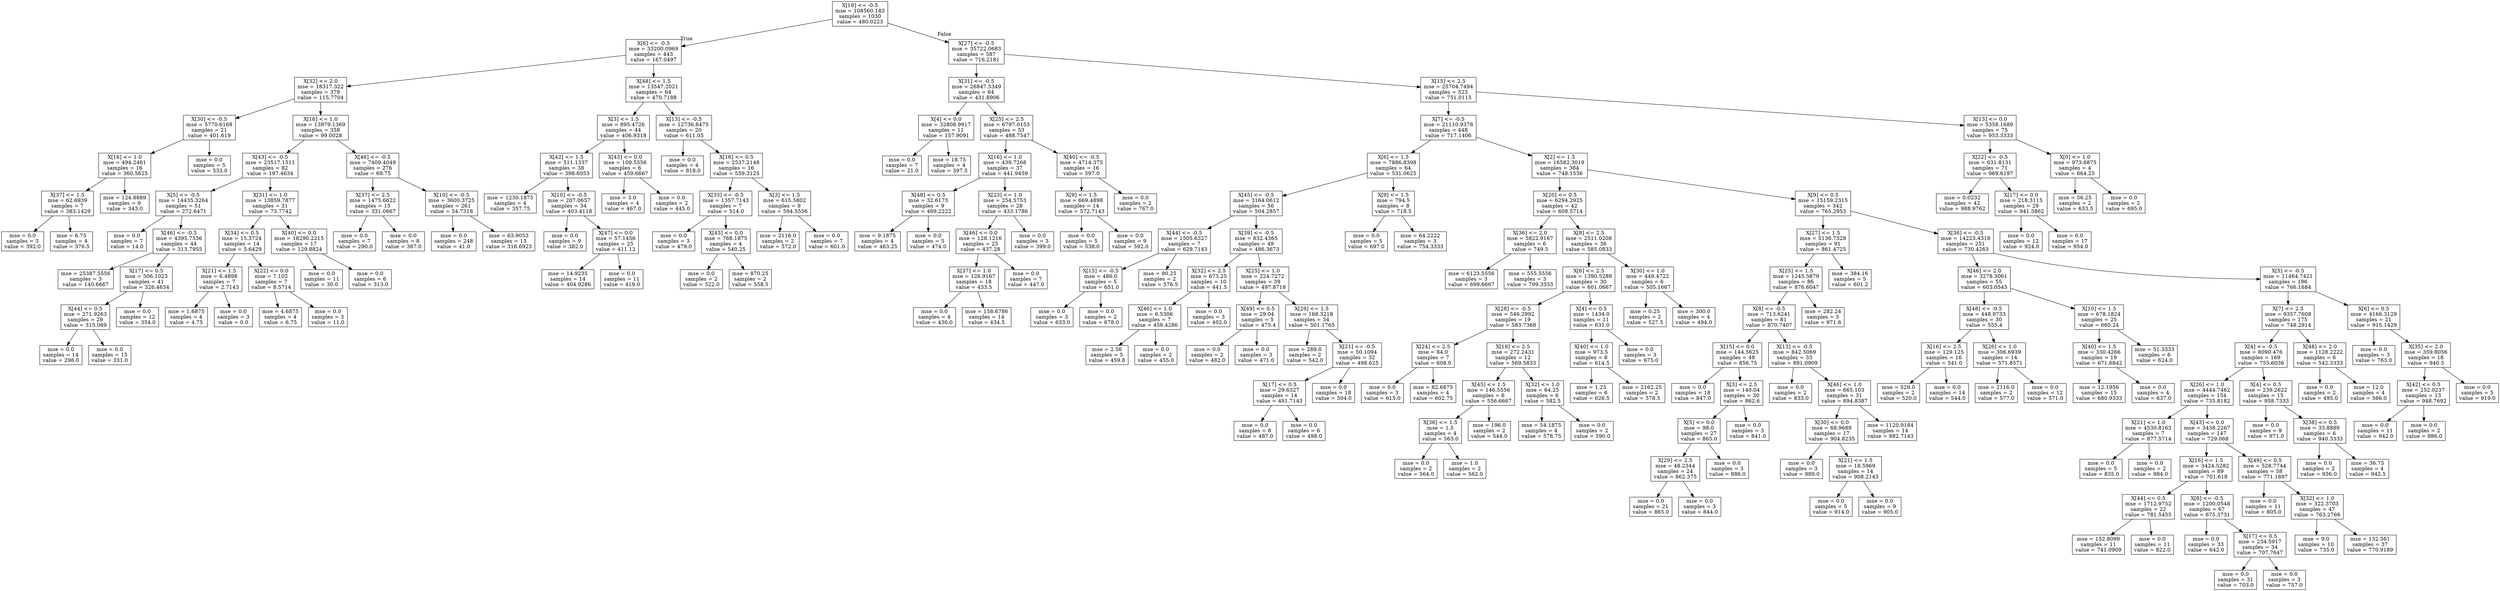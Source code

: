 digraph Tree {
node [shape=box] ;
0 [label="X[19] <= -0.5\nmse = 108560.183\nsamples = 1030\nvalue = 480.0223"] ;
1 [label="X[6] <= -0.5\nmse = 33200.0969\nsamples = 443\nvalue = 167.0497"] ;
0 -> 1 [labeldistance=2.5, labelangle=45, headlabel="True"] ;
2 [label="X[32] <= 2.0\nmse = 18317.322\nsamples = 379\nvalue = 115.7704"] ;
1 -> 2 ;
3 [label="X[30] <= -0.5\nmse = 5770.6168\nsamples = 21\nvalue = 401.619"] ;
2 -> 3 ;
4 [label="X[16] <= 1.0\nmse = 494.2461\nsamples = 16\nvalue = 360.5625"] ;
3 -> 4 ;
5 [label="X[37] <= 1.5\nmse = 62.6939\nsamples = 7\nvalue = 383.1429"] ;
4 -> 5 ;
6 [label="mse = 0.0\nsamples = 3\nvalue = 392.0"] ;
5 -> 6 ;
7 [label="mse = 6.75\nsamples = 4\nvalue = 376.5"] ;
5 -> 7 ;
8 [label="mse = 124.8889\nsamples = 9\nvalue = 343.0"] ;
4 -> 8 ;
9 [label="mse = 0.0\nsamples = 5\nvalue = 533.0"] ;
3 -> 9 ;
10 [label="X[16] <= 1.0\nmse = 13979.1369\nsamples = 358\nvalue = 99.0028"] ;
2 -> 10 ;
11 [label="X[43] <= -0.5\nmse = 23517.1511\nsamples = 82\nvalue = 197.4634"] ;
10 -> 11 ;
12 [label="X[5] <= -0.5\nmse = 14435.3264\nsamples = 51\nvalue = 272.6471"] ;
11 -> 12 ;
13 [label="mse = 0.0\nsamples = 7\nvalue = 14.0"] ;
12 -> 13 ;
14 [label="X[46] <= -0.5\nmse = 4395.7536\nsamples = 44\nvalue = 313.7955"] ;
12 -> 14 ;
15 [label="mse = 25387.5556\nsamples = 3\nvalue = 140.6667"] ;
14 -> 15 ;
16 [label="X[17] <= 0.5\nmse = 506.1023\nsamples = 41\nvalue = 326.4634"] ;
14 -> 16 ;
17 [label="X[44] <= 0.5\nmse = 271.9263\nsamples = 29\nvalue = 315.069"] ;
16 -> 17 ;
18 [label="mse = 0.0\nsamples = 14\nvalue = 298.0"] ;
17 -> 18 ;
19 [label="mse = 0.0\nsamples = 15\nvalue = 331.0"] ;
17 -> 19 ;
20 [label="mse = 0.0\nsamples = 12\nvalue = 354.0"] ;
16 -> 20 ;
21 [label="X[31] <= 1.0\nmse = 13859.7877\nsamples = 31\nvalue = 73.7742"] ;
11 -> 21 ;
22 [label="X[34] <= 0.5\nmse = 15.3724\nsamples = 14\nvalue = 5.6429"] ;
21 -> 22 ;
23 [label="X[21] <= 1.5\nmse = 6.4898\nsamples = 7\nvalue = 2.7143"] ;
22 -> 23 ;
24 [label="mse = 1.6875\nsamples = 4\nvalue = 4.75"] ;
23 -> 24 ;
25 [label="mse = 0.0\nsamples = 3\nvalue = 0.0"] ;
23 -> 25 ;
26 [label="X[22] <= 0.0\nmse = 7.102\nsamples = 7\nvalue = 8.5714"] ;
22 -> 26 ;
27 [label="mse = 4.6875\nsamples = 4\nvalue = 6.75"] ;
26 -> 27 ;
28 [label="mse = 0.0\nsamples = 3\nvalue = 11.0"] ;
26 -> 28 ;
29 [label="X[40] <= 0.0\nmse = 18290.2215\nsamples = 17\nvalue = 129.8824"] ;
21 -> 29 ;
30 [label="mse = 0.0\nsamples = 11\nvalue = 30.0"] ;
29 -> 30 ;
31 [label="mse = 0.0\nsamples = 6\nvalue = 313.0"] ;
29 -> 31 ;
32 [label="X[46] <= -0.5\nmse = 7409.4049\nsamples = 276\nvalue = 69.75"] ;
10 -> 32 ;
33 [label="X[37] <= 2.5\nmse = 1475.6622\nsamples = 15\nvalue = 331.0667"] ;
32 -> 33 ;
34 [label="mse = 0.0\nsamples = 7\nvalue = 290.0"] ;
33 -> 34 ;
35 [label="mse = 0.0\nsamples = 8\nvalue = 367.0"] ;
33 -> 35 ;
36 [label="X[10] <= -0.5\nmse = 3600.3725\nsamples = 261\nvalue = 54.7318"] ;
32 -> 36 ;
37 [label="mse = 0.0\nsamples = 248\nvalue = 41.0"] ;
36 -> 37 ;
38 [label="mse = 63.9053\nsamples = 13\nvalue = 316.6923"] ;
36 -> 38 ;
39 [label="X[48] <= 1.5\nmse = 13547.2021\nsamples = 64\nvalue = 470.7188"] ;
1 -> 39 ;
40 [label="X[3] <= 1.5\nmse = 895.4726\nsamples = 44\nvalue = 406.9318"] ;
39 -> 40 ;
41 [label="X[42] <= 1.5\nmse = 511.1337\nsamples = 38\nvalue = 398.6053"] ;
40 -> 41 ;
42 [label="mse = 1230.1875\nsamples = 4\nvalue = 357.75"] ;
41 -> 42 ;
43 [label="X[10] <= -0.5\nmse = 207.0657\nsamples = 34\nvalue = 403.4118"] ;
41 -> 43 ;
44 [label="mse = 0.0\nsamples = 9\nvalue = 382.0"] ;
43 -> 44 ;
45 [label="X[47] <= 0.0\nmse = 57.1456\nsamples = 25\nvalue = 411.12"] ;
43 -> 45 ;
46 [label="mse = 14.9235\nsamples = 14\nvalue = 404.9286"] ;
45 -> 46 ;
47 [label="mse = 0.0\nsamples = 11\nvalue = 419.0"] ;
45 -> 47 ;
48 [label="X[43] <= 0.0\nmse = 109.5556\nsamples = 6\nvalue = 459.6667"] ;
40 -> 48 ;
49 [label="mse = 3.0\nsamples = 4\nvalue = 467.0"] ;
48 -> 49 ;
50 [label="mse = 0.0\nsamples = 2\nvalue = 445.0"] ;
48 -> 50 ;
51 [label="X[13] <= -0.5\nmse = 12736.8475\nsamples = 20\nvalue = 611.05"] ;
39 -> 51 ;
52 [label="mse = 0.0\nsamples = 4\nvalue = 818.0"] ;
51 -> 52 ;
53 [label="X[16] <= 0.5\nmse = 2537.2148\nsamples = 16\nvalue = 559.3125"] ;
51 -> 53 ;
54 [label="X[33] <= -0.5\nmse = 1357.7143\nsamples = 7\nvalue = 514.0"] ;
53 -> 54 ;
55 [label="mse = 0.0\nsamples = 3\nvalue = 479.0"] ;
54 -> 55 ;
56 [label="X[43] <= 0.0\nmse = 768.1875\nsamples = 4\nvalue = 540.25"] ;
54 -> 56 ;
57 [label="mse = 0.0\nsamples = 2\nvalue = 522.0"] ;
56 -> 57 ;
58 [label="mse = 870.25\nsamples = 2\nvalue = 558.5"] ;
56 -> 58 ;
59 [label="X[3] <= 1.5\nmse = 615.5802\nsamples = 9\nvalue = 594.5556"] ;
53 -> 59 ;
60 [label="mse = 2116.0\nsamples = 2\nvalue = 572.0"] ;
59 -> 60 ;
61 [label="mse = 0.0\nsamples = 7\nvalue = 601.0"] ;
59 -> 61 ;
62 [label="X[27] <= -0.5\nmse = 35722.0683\nsamples = 587\nvalue = 716.2181"] ;
0 -> 62 [labeldistance=2.5, labelangle=-45, headlabel="False"] ;
63 [label="X[31] <= -0.5\nmse = 26847.5349\nsamples = 64\nvalue = 431.8906"] ;
62 -> 63 ;
64 [label="X[4] <= 0.0\nmse = 32808.9917\nsamples = 11\nvalue = 157.9091"] ;
63 -> 64 ;
65 [label="mse = 0.0\nsamples = 7\nvalue = 21.0"] ;
64 -> 65 ;
66 [label="mse = 18.75\nsamples = 4\nvalue = 397.5"] ;
64 -> 66 ;
67 [label="X[25] <= 2.5\nmse = 6797.0153\nsamples = 53\nvalue = 488.7547"] ;
63 -> 67 ;
68 [label="X[16] <= 1.0\nmse = 439.7268\nsamples = 37\nvalue = 441.9459"] ;
67 -> 68 ;
69 [label="X[48] <= 0.5\nmse = 32.6173\nsamples = 9\nvalue = 469.2222"] ;
68 -> 69 ;
70 [label="mse = 9.1875\nsamples = 4\nvalue = 463.25"] ;
69 -> 70 ;
71 [label="mse = 0.0\nsamples = 5\nvalue = 474.0"] ;
69 -> 71 ;
72 [label="X[23] <= 1.0\nmse = 254.5753\nsamples = 28\nvalue = 433.1786"] ;
68 -> 72 ;
73 [label="X[46] <= 0.0\nmse = 128.1216\nsamples = 25\nvalue = 437.28"] ;
72 -> 73 ;
74 [label="X[37] <= 1.0\nmse = 126.9167\nsamples = 18\nvalue = 433.5"] ;
73 -> 74 ;
75 [label="mse = 0.0\nsamples = 4\nvalue = 430.0"] ;
74 -> 75 ;
76 [label="mse = 158.6786\nsamples = 14\nvalue = 434.5"] ;
74 -> 76 ;
77 [label="mse = 0.0\nsamples = 7\nvalue = 447.0"] ;
73 -> 77 ;
78 [label="mse = 0.0\nsamples = 3\nvalue = 399.0"] ;
72 -> 78 ;
79 [label="X[40] <= -0.5\nmse = 4714.375\nsamples = 16\nvalue = 597.0"] ;
67 -> 79 ;
80 [label="X[9] <= 1.5\nmse = 669.4898\nsamples = 14\nvalue = 572.7143"] ;
79 -> 80 ;
81 [label="mse = 0.0\nsamples = 5\nvalue = 538.0"] ;
80 -> 81 ;
82 [label="mse = 0.0\nsamples = 9\nvalue = 592.0"] ;
80 -> 82 ;
83 [label="mse = 0.0\nsamples = 2\nvalue = 767.0"] ;
79 -> 83 ;
84 [label="X[15] <= 2.5\nmse = 25704.7494\nsamples = 523\nvalue = 751.0115"] ;
62 -> 84 ;
85 [label="X[7] <= -0.5\nmse = 21110.9378\nsamples = 448\nvalue = 717.1406"] ;
84 -> 85 ;
86 [label="X[6] <= 1.5\nmse = 7886.8398\nsamples = 64\nvalue = 531.0625"] ;
85 -> 86 ;
87 [label="X[45] <= -0.5\nmse = 3164.0612\nsamples = 56\nvalue = 504.2857"] ;
86 -> 87 ;
88 [label="X[44] <= -0.5\nmse = 1505.6327\nsamples = 7\nvalue = 629.7143"] ;
87 -> 88 ;
89 [label="X[15] <= -0.5\nmse = 486.0\nsamples = 5\nvalue = 651.0"] ;
88 -> 89 ;
90 [label="mse = 0.0\nsamples = 3\nvalue = 633.0"] ;
89 -> 90 ;
91 [label="mse = 0.0\nsamples = 2\nvalue = 678.0"] ;
89 -> 91 ;
92 [label="mse = 90.25\nsamples = 2\nvalue = 576.5"] ;
88 -> 92 ;
93 [label="X[39] <= -0.5\nmse = 832.4365\nsamples = 49\nvalue = 486.3673"] ;
87 -> 93 ;
94 [label="X[32] <= 2.5\nmse = 673.25\nsamples = 10\nvalue = 441.5"] ;
93 -> 94 ;
95 [label="X[46] <= 1.0\nmse = 6.5306\nsamples = 7\nvalue = 458.4286"] ;
94 -> 95 ;
96 [label="mse = 2.56\nsamples = 5\nvalue = 459.8"] ;
95 -> 96 ;
97 [label="mse = 0.0\nsamples = 2\nvalue = 455.0"] ;
95 -> 97 ;
98 [label="mse = 0.0\nsamples = 3\nvalue = 402.0"] ;
94 -> 98 ;
99 [label="X[25] <= 1.0\nmse = 224.7272\nsamples = 39\nvalue = 497.8718"] ;
93 -> 99 ;
100 [label="X[49] <= 0.5\nmse = 29.04\nsamples = 5\nvalue = 475.4"] ;
99 -> 100 ;
101 [label="mse = 0.0\nsamples = 2\nvalue = 482.0"] ;
100 -> 101 ;
102 [label="mse = 0.0\nsamples = 3\nvalue = 471.0"] ;
100 -> 102 ;
103 [label="X[29] <= 1.5\nmse = 168.3218\nsamples = 34\nvalue = 501.1765"] ;
99 -> 103 ;
104 [label="mse = 289.0\nsamples = 2\nvalue = 542.0"] ;
103 -> 104 ;
105 [label="X[21] <= -0.5\nmse = 50.1094\nsamples = 32\nvalue = 498.625"] ;
103 -> 105 ;
106 [label="X[17] <= 0.5\nmse = 29.6327\nsamples = 14\nvalue = 491.7143"] ;
105 -> 106 ;
107 [label="mse = 0.0\nsamples = 8\nvalue = 487.0"] ;
106 -> 107 ;
108 [label="mse = 0.0\nsamples = 6\nvalue = 498.0"] ;
106 -> 108 ;
109 [label="mse = 0.0\nsamples = 18\nvalue = 504.0"] ;
105 -> 109 ;
110 [label="X[9] <= 1.5\nmse = 794.5\nsamples = 8\nvalue = 718.5"] ;
86 -> 110 ;
111 [label="mse = 0.0\nsamples = 5\nvalue = 697.0"] ;
110 -> 111 ;
112 [label="mse = 64.2222\nsamples = 3\nvalue = 754.3333"] ;
110 -> 112 ;
113 [label="X[2] <= 1.5\nmse = 16582.3019\nsamples = 384\nvalue = 748.1536"] ;
85 -> 113 ;
114 [label="X[20] <= 0.5\nmse = 6294.2925\nsamples = 42\nvalue = 608.5714"] ;
113 -> 114 ;
115 [label="X[36] <= 2.0\nmse = 5822.9167\nsamples = 6\nvalue = 749.5"] ;
114 -> 115 ;
116 [label="mse = 6123.5556\nsamples = 3\nvalue = 699.6667"] ;
115 -> 116 ;
117 [label="mse = 555.5556\nsamples = 3\nvalue = 799.3333"] ;
115 -> 117 ;
118 [label="X[8] <= 2.5\nmse = 2511.0208\nsamples = 36\nvalue = 585.0833"] ;
114 -> 118 ;
119 [label="X[6] <= 2.5\nmse = 1390.5289\nsamples = 30\nvalue = 601.0667"] ;
118 -> 119 ;
120 [label="X[28] <= -0.5\nmse = 546.2992\nsamples = 19\nvalue = 583.7368"] ;
119 -> 120 ;
121 [label="X[24] <= 2.5\nmse = 84.0\nsamples = 7\nvalue = 608.0"] ;
120 -> 121 ;
122 [label="mse = 0.0\nsamples = 3\nvalue = 615.0"] ;
121 -> 122 ;
123 [label="mse = 82.6875\nsamples = 4\nvalue = 602.75"] ;
121 -> 123 ;
124 [label="X[19] <= 2.5\nmse = 272.2431\nsamples = 12\nvalue = 569.5833"] ;
120 -> 124 ;
125 [label="X[45] <= 1.5\nmse = 146.5556\nsamples = 6\nvalue = 556.6667"] ;
124 -> 125 ;
126 [label="X[36] <= 1.5\nmse = 1.5\nsamples = 4\nvalue = 563.0"] ;
125 -> 126 ;
127 [label="mse = 0.0\nsamples = 2\nvalue = 564.0"] ;
126 -> 127 ;
128 [label="mse = 1.0\nsamples = 2\nvalue = 562.0"] ;
126 -> 128 ;
129 [label="mse = 196.0\nsamples = 2\nvalue = 544.0"] ;
125 -> 129 ;
130 [label="X[32] <= 1.0\nmse = 64.25\nsamples = 6\nvalue = 582.5"] ;
124 -> 130 ;
131 [label="mse = 54.1875\nsamples = 4\nvalue = 578.75"] ;
130 -> 131 ;
132 [label="mse = 0.0\nsamples = 2\nvalue = 590.0"] ;
130 -> 132 ;
133 [label="X[4] <= 0.5\nmse = 1434.0\nsamples = 11\nvalue = 631.0"] ;
119 -> 133 ;
134 [label="X[40] <= 1.0\nmse = 973.5\nsamples = 8\nvalue = 614.5"] ;
133 -> 134 ;
135 [label="mse = 1.25\nsamples = 6\nvalue = 626.5"] ;
134 -> 135 ;
136 [label="mse = 2162.25\nsamples = 2\nvalue = 578.5"] ;
134 -> 136 ;
137 [label="mse = 0.0\nsamples = 3\nvalue = 675.0"] ;
133 -> 137 ;
138 [label="X[30] <= 1.0\nmse = 449.4722\nsamples = 6\nvalue = 505.1667"] ;
118 -> 138 ;
139 [label="mse = 0.25\nsamples = 2\nvalue = 527.5"] ;
138 -> 139 ;
140 [label="mse = 300.0\nsamples = 4\nvalue = 494.0"] ;
138 -> 140 ;
141 [label="X[9] <= 0.5\nmse = 15159.2315\nsamples = 342\nvalue = 765.2953"] ;
113 -> 141 ;
142 [label="X[27] <= 1.5\nmse = 5136.7328\nsamples = 91\nvalue = 861.4725"] ;
141 -> 142 ;
143 [label="X[25] <= 1.5\nmse = 1245.5879\nsamples = 86\nvalue = 876.6047"] ;
142 -> 143 ;
144 [label="X[8] <= -0.5\nmse = 713.6241\nsamples = 81\nvalue = 870.7407"] ;
143 -> 144 ;
145 [label="X[15] <= 0.0\nmse = 144.5625\nsamples = 48\nvalue = 856.75"] ;
144 -> 145 ;
146 [label="mse = 0.0\nsamples = 18\nvalue = 847.0"] ;
145 -> 146 ;
147 [label="X[3] <= 2.5\nmse = 140.04\nsamples = 30\nvalue = 862.6"] ;
145 -> 147 ;
148 [label="X[5] <= 0.0\nmse = 98.0\nsamples = 27\nvalue = 865.0"] ;
147 -> 148 ;
149 [label="X[29] <= 2.5\nmse = 48.2344\nsamples = 24\nvalue = 862.375"] ;
148 -> 149 ;
150 [label="mse = 0.0\nsamples = 21\nvalue = 865.0"] ;
149 -> 150 ;
151 [label="mse = 0.0\nsamples = 3\nvalue = 844.0"] ;
149 -> 151 ;
152 [label="mse = 0.0\nsamples = 3\nvalue = 886.0"] ;
148 -> 152 ;
153 [label="mse = 0.0\nsamples = 3\nvalue = 841.0"] ;
147 -> 153 ;
154 [label="X[13] <= -0.5\nmse = 842.5069\nsamples = 33\nvalue = 891.0909"] ;
144 -> 154 ;
155 [label="mse = 0.0\nsamples = 2\nvalue = 833.0"] ;
154 -> 155 ;
156 [label="X[46] <= 1.0\nmse = 665.103\nsamples = 31\nvalue = 894.8387"] ;
154 -> 156 ;
157 [label="X[30] <= 0.0\nmse = 68.9689\nsamples = 17\nvalue = 904.8235"] ;
156 -> 157 ;
158 [label="mse = 0.0\nsamples = 3\nvalue = 889.0"] ;
157 -> 158 ;
159 [label="X[21] <= 1.5\nmse = 18.5969\nsamples = 14\nvalue = 908.2143"] ;
157 -> 159 ;
160 [label="mse = 0.0\nsamples = 5\nvalue = 914.0"] ;
159 -> 160 ;
161 [label="mse = 0.0\nsamples = 9\nvalue = 905.0"] ;
159 -> 161 ;
162 [label="mse = 1120.9184\nsamples = 14\nvalue = 882.7143"] ;
156 -> 162 ;
163 [label="mse = 282.24\nsamples = 5\nvalue = 971.6"] ;
143 -> 163 ;
164 [label="mse = 384.16\nsamples = 5\nvalue = 601.2"] ;
142 -> 164 ;
165 [label="X[36] <= -0.5\nmse = 14223.4318\nsamples = 251\nvalue = 730.4263"] ;
141 -> 165 ;
166 [label="X[46] <= 2.0\nmse = 3278.3061\nsamples = 55\nvalue = 603.0545"] ;
165 -> 166 ;
167 [label="X[48] <= -0.5\nmse = 448.9733\nsamples = 30\nvalue = 555.4"] ;
166 -> 167 ;
168 [label="X[16] <= 2.5\nmse = 129.125\nsamples = 16\nvalue = 541.0"] ;
167 -> 168 ;
169 [label="mse = 529.0\nsamples = 2\nvalue = 520.0"] ;
168 -> 169 ;
170 [label="mse = 0.0\nsamples = 14\nvalue = 544.0"] ;
168 -> 170 ;
171 [label="X[26] <= 1.0\nmse = 306.6939\nsamples = 14\nvalue = 571.8571"] ;
167 -> 171 ;
172 [label="mse = 2116.0\nsamples = 2\nvalue = 577.0"] ;
171 -> 172 ;
173 [label="mse = 0.0\nsamples = 12\nvalue = 571.0"] ;
171 -> 173 ;
174 [label="X[10] <= 1.5\nmse = 678.1824\nsamples = 25\nvalue = 660.24"] ;
166 -> 174 ;
175 [label="X[40] <= 1.5\nmse = 330.4266\nsamples = 19\nvalue = 671.6842"] ;
174 -> 175 ;
176 [label="mse = 12.1956\nsamples = 15\nvalue = 680.9333"] ;
175 -> 176 ;
177 [label="mse = 0.0\nsamples = 4\nvalue = 637.0"] ;
175 -> 177 ;
178 [label="mse = 51.3333\nsamples = 6\nvalue = 624.0"] ;
174 -> 178 ;
179 [label="X[5] <= -0.5\nmse = 11464.7421\nsamples = 196\nvalue = 766.1684"] ;
165 -> 179 ;
180 [label="X[7] <= 2.5\nmse = 9357.7608\nsamples = 175\nvalue = 748.2914"] ;
179 -> 180 ;
181 [label="X[4] <= -0.5\nmse = 8090.476\nsamples = 169\nvalue = 755.6036"] ;
180 -> 181 ;
182 [label="X[26] <= 1.0\nmse = 4444.7462\nsamples = 154\nvalue = 735.8182"] ;
181 -> 182 ;
183 [label="X[21] <= 1.0\nmse = 4530.8163\nsamples = 7\nvalue = 877.5714"] ;
182 -> 183 ;
184 [label="mse = 0.0\nsamples = 5\nvalue = 835.0"] ;
183 -> 184 ;
185 [label="mse = 0.0\nsamples = 2\nvalue = 984.0"] ;
183 -> 185 ;
186 [label="X[43] <= 0.0\nmse = 3438.2267\nsamples = 147\nvalue = 729.068"] ;
182 -> 186 ;
187 [label="X[16] <= 1.5\nmse = 3424.5282\nsamples = 89\nvalue = 701.618"] ;
186 -> 187 ;
188 [label="X[44] <= 0.5\nmse = 1712.9752\nsamples = 22\nvalue = 781.5455"] ;
187 -> 188 ;
189 [label="mse = 152.8099\nsamples = 11\nvalue = 741.0909"] ;
188 -> 189 ;
190 [label="mse = 0.0\nsamples = 11\nvalue = 822.0"] ;
188 -> 190 ;
191 [label="X[8] <= -0.5\nmse = 1200.0548\nsamples = 67\nvalue = 675.3731"] ;
187 -> 191 ;
192 [label="mse = 0.0\nsamples = 33\nvalue = 642.0"] ;
191 -> 192 ;
193 [label="X[17] <= 0.5\nmse = 234.5917\nsamples = 34\nvalue = 707.7647"] ;
191 -> 193 ;
194 [label="mse = 0.0\nsamples = 31\nvalue = 703.0"] ;
193 -> 194 ;
195 [label="mse = 0.0\nsamples = 3\nvalue = 757.0"] ;
193 -> 195 ;
196 [label="X[49] <= 0.5\nmse = 528.7744\nsamples = 58\nvalue = 771.1897"] ;
186 -> 196 ;
197 [label="mse = 0.0\nsamples = 11\nvalue = 805.0"] ;
196 -> 197 ;
198 [label="X[32] <= 1.0\nmse = 322.3703\nsamples = 47\nvalue = 763.2766"] ;
196 -> 198 ;
199 [label="mse = 9.0\nsamples = 10\nvalue = 735.0"] ;
198 -> 199 ;
200 [label="mse = 132.561\nsamples = 37\nvalue = 770.9189"] ;
198 -> 200 ;
201 [label="X[4] <= 0.5\nmse = 239.2622\nsamples = 15\nvalue = 958.7333"] ;
181 -> 201 ;
202 [label="mse = 0.0\nsamples = 9\nvalue = 971.0"] ;
201 -> 202 ;
203 [label="X[38] <= 0.5\nmse = 33.8889\nsamples = 6\nvalue = 940.3333"] ;
201 -> 203 ;
204 [label="mse = 0.0\nsamples = 2\nvalue = 936.0"] ;
203 -> 204 ;
205 [label="mse = 36.75\nsamples = 4\nvalue = 942.5"] ;
203 -> 205 ;
206 [label="X[48] <= 2.0\nmse = 1128.2222\nsamples = 6\nvalue = 542.3333"] ;
180 -> 206 ;
207 [label="mse = 0.0\nsamples = 2\nvalue = 495.0"] ;
206 -> 207 ;
208 [label="mse = 12.0\nsamples = 4\nvalue = 566.0"] ;
206 -> 208 ;
209 [label="X[6] <= 0.5\nmse = 4166.3129\nsamples = 21\nvalue = 915.1429"] ;
179 -> 209 ;
210 [label="mse = 0.0\nsamples = 3\nvalue = 763.0"] ;
209 -> 210 ;
211 [label="X[35] <= 2.0\nmse = 359.8056\nsamples = 18\nvalue = 940.5"] ;
209 -> 211 ;
212 [label="X[42] <= 0.5\nmse = 252.0237\nsamples = 13\nvalue = 948.7692"] ;
211 -> 212 ;
213 [label="mse = 0.0\nsamples = 11\nvalue = 942.0"] ;
212 -> 213 ;
214 [label="mse = 0.0\nsamples = 2\nvalue = 986.0"] ;
212 -> 214 ;
215 [label="mse = 0.0\nsamples = 5\nvalue = 919.0"] ;
211 -> 215 ;
216 [label="X[13] <= 0.0\nmse = 5358.1689\nsamples = 75\nvalue = 953.3333"] ;
84 -> 216 ;
217 [label="X[22] <= -0.5\nmse = 631.8131\nsamples = 71\nvalue = 969.6197"] ;
216 -> 217 ;
218 [label="mse = 0.0232\nsamples = 42\nvalue = 988.9762"] ;
217 -> 218 ;
219 [label="X[17] <= 0.0\nmse = 218.3115\nsamples = 29\nvalue = 941.5862"] ;
217 -> 219 ;
220 [label="mse = 0.0\nsamples = 12\nvalue = 924.0"] ;
219 -> 220 ;
221 [label="mse = 0.0\nsamples = 17\nvalue = 954.0"] ;
219 -> 221 ;
222 [label="X[0] <= 1.0\nmse = 973.6875\nsamples = 4\nvalue = 664.25"] ;
216 -> 222 ;
223 [label="mse = 56.25\nsamples = 2\nvalue = 633.5"] ;
222 -> 223 ;
224 [label="mse = 0.0\nsamples = 2\nvalue = 695.0"] ;
222 -> 224 ;
}